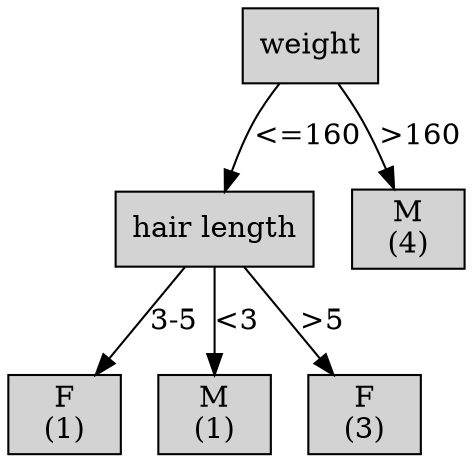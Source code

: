 digraph ID3_Tree {
"0" [shape=box, style=filled, label="weight
", weight=1]
"1" [shape=box, style=filled, label="hair length
", weight=2]
0 -> 1 [ label = "<=160"];
"2" [shape=box, style=filled, label="F
(1)
", weight=3]
1 -> 2 [ label = "3-5"];
"3" [shape=box, style=filled, label="M
(1)
", weight=3]
1 -> 3 [ label = "<3"];
"4" [shape=box, style=filled, label="F
(3)
", weight=3]
1 -> 4 [ label = ">5"];
"5" [shape=box, style=filled, label="M
(4)
", weight=2]
0 -> 5 [ label = ">160"];
{rank=same; 0;};
{rank=same; 1;5;};
{rank=same; 2;3;4;};
}